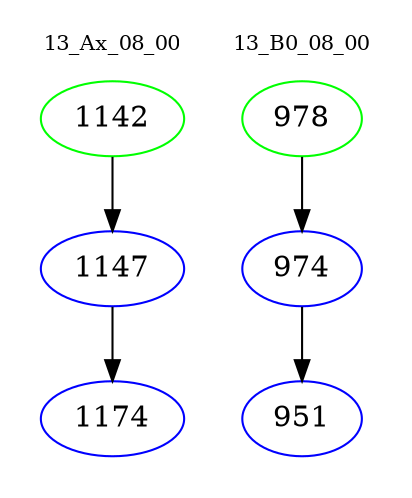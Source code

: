digraph{
subgraph cluster_0 {
color = white
label = "13_Ax_08_00";
fontsize=10;
T0_1142 [label="1142", color="green"]
T0_1142 -> T0_1147 [color="black"]
T0_1147 [label="1147", color="blue"]
T0_1147 -> T0_1174 [color="black"]
T0_1174 [label="1174", color="blue"]
}
subgraph cluster_1 {
color = white
label = "13_B0_08_00";
fontsize=10;
T1_978 [label="978", color="green"]
T1_978 -> T1_974 [color="black"]
T1_974 [label="974", color="blue"]
T1_974 -> T1_951 [color="black"]
T1_951 [label="951", color="blue"]
}
}
